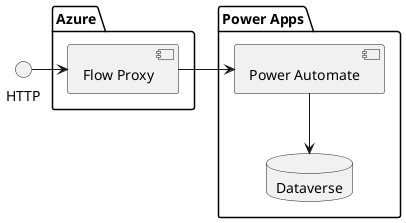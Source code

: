 @startuml

package "Azure" {
  [Flow Proxy]
}

package "Power Apps" {
  
  [Power Automate]
  
  database "Dataverse" {
    
  }
}

HTTP -right-> [Flow Proxy]
[Flow Proxy] -right-> [Power Automate]
[Power Automate] --> [Dataverse]

@enduml